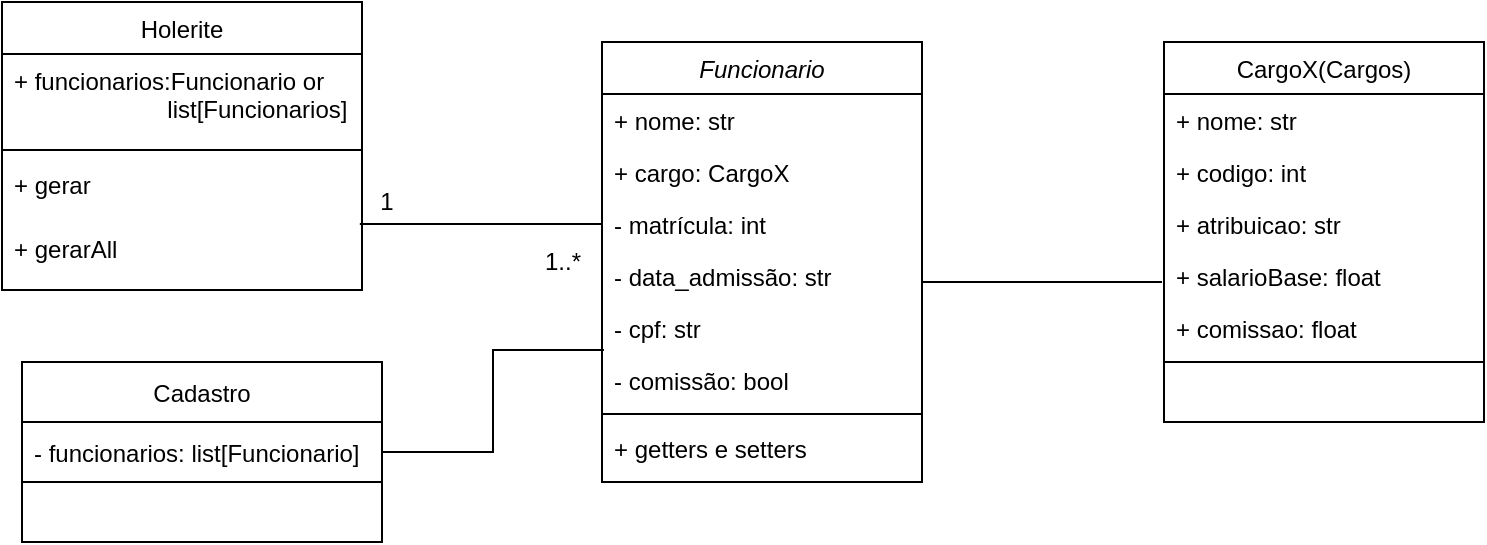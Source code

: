 <mxfile version="20.0.3" type="device" pages="2"><diagram id="C5RBs43oDa-KdzZeNtuy" name="Funcionarios"><mxGraphModel dx="1038" dy="536" grid="1" gridSize="10" guides="1" tooltips="1" connect="1" arrows="1" fold="1" page="1" pageScale="1" pageWidth="827" pageHeight="1169" math="0" shadow="0"><root><mxCell id="WIyWlLk6GJQsqaUBKTNV-0"/><mxCell id="WIyWlLk6GJQsqaUBKTNV-1" parent="WIyWlLk6GJQsqaUBKTNV-0"/><mxCell id="Nu6Y_Vx8p5GJ8-5G-T0q-3" style="edgeStyle=elbowEdgeStyle;rounded=0;jumpStyle=none;orthogonalLoop=1;jettySize=auto;html=1;endArrow=default;endFill=0;strokeColor=default;strokeWidth=1;" edge="1" parent="WIyWlLk6GJQsqaUBKTNV-1" source="zkfFHV4jXpPFQw0GAbJ--0"><mxGeometry relative="1" as="geometry"><mxPoint x="640" y="290" as="targetPoint"/><Array as="points"><mxPoint x="600" y="290"/></Array></mxGeometry></mxCell><mxCell id="zkfFHV4jXpPFQw0GAbJ--0" value="Funcionario" style="swimlane;fontStyle=2;align=center;verticalAlign=top;childLayout=stackLayout;horizontal=1;startSize=26;horizontalStack=0;resizeParent=1;resizeLast=0;collapsible=1;marginBottom=0;rounded=0;shadow=0;strokeWidth=1;" parent="WIyWlLk6GJQsqaUBKTNV-1" vertex="1"><mxGeometry x="360" y="170" width="160" height="220" as="geometry"><mxRectangle x="220" y="80" width="160" height="26" as="alternateBounds"/></mxGeometry></mxCell><mxCell id="zkfFHV4jXpPFQw0GAbJ--1" value="+ nome: str" style="text;align=left;verticalAlign=top;spacingLeft=4;spacingRight=4;overflow=hidden;rotatable=0;points=[[0,0.5],[1,0.5]];portConstraint=eastwest;" parent="zkfFHV4jXpPFQw0GAbJ--0" vertex="1"><mxGeometry y="26" width="160" height="26" as="geometry"/></mxCell><mxCell id="zkfFHV4jXpPFQw0GAbJ--2" value="+ cargo: CargoX" style="text;align=left;verticalAlign=top;spacingLeft=4;spacingRight=4;overflow=hidden;rotatable=0;points=[[0,0.5],[1,0.5]];portConstraint=eastwest;rounded=0;shadow=0;html=0;" parent="zkfFHV4jXpPFQw0GAbJ--0" vertex="1"><mxGeometry y="52" width="160" height="26" as="geometry"/></mxCell><mxCell id="Nu6Y_Vx8p5GJ8-5G-T0q-6" value="- matrícula: int" style="text;align=left;verticalAlign=top;spacingLeft=4;spacingRight=4;overflow=hidden;rotatable=0;points=[[0,0.5],[1,0.5]];portConstraint=eastwest;rounded=0;shadow=0;html=0;" vertex="1" parent="zkfFHV4jXpPFQw0GAbJ--0"><mxGeometry y="78" width="160" height="26" as="geometry"/></mxCell><mxCell id="_27NQwwE6ficASjgGsp_-1" value="- data_admissão: str" style="text;align=left;verticalAlign=top;spacingLeft=4;spacingRight=4;overflow=hidden;rotatable=0;points=[[0,0.5],[1,0.5]];portConstraint=eastwest;rounded=0;shadow=0;html=0;" vertex="1" parent="zkfFHV4jXpPFQw0GAbJ--0"><mxGeometry y="104" width="160" height="26" as="geometry"/></mxCell><mxCell id="_27NQwwE6ficASjgGsp_-2" value="- cpf: str" style="text;align=left;verticalAlign=top;spacingLeft=4;spacingRight=4;overflow=hidden;rotatable=0;points=[[0,0.5],[1,0.5]];portConstraint=eastwest;rounded=0;shadow=0;html=0;" vertex="1" parent="zkfFHV4jXpPFQw0GAbJ--0"><mxGeometry y="130" width="160" height="26" as="geometry"/></mxCell><mxCell id="_27NQwwE6ficASjgGsp_-0" value="- comissão: bool" style="text;align=left;verticalAlign=top;spacingLeft=4;spacingRight=4;overflow=hidden;rotatable=0;points=[[0,0.5],[1,0.5]];portConstraint=eastwest;rounded=0;shadow=0;html=0;" vertex="1" parent="zkfFHV4jXpPFQw0GAbJ--0"><mxGeometry y="156" width="160" height="26" as="geometry"/></mxCell><mxCell id="zkfFHV4jXpPFQw0GAbJ--4" value="" style="line;html=1;strokeWidth=1;align=left;verticalAlign=middle;spacingTop=-1;spacingLeft=3;spacingRight=3;rotatable=0;labelPosition=right;points=[];portConstraint=eastwest;" parent="zkfFHV4jXpPFQw0GAbJ--0" vertex="1"><mxGeometry y="182" width="160" height="8" as="geometry"/></mxCell><mxCell id="zkfFHV4jXpPFQw0GAbJ--5" value="+ getters e setters" style="text;align=left;verticalAlign=top;spacingLeft=4;spacingRight=4;overflow=hidden;rotatable=0;points=[[0,0.5],[1,0.5]];portConstraint=eastwest;" parent="zkfFHV4jXpPFQw0GAbJ--0" vertex="1"><mxGeometry y="190" width="160" height="26" as="geometry"/></mxCell><mxCell id="zkfFHV4jXpPFQw0GAbJ--6" value="Holerite&#xA;" style="swimlane;fontStyle=0;align=center;verticalAlign=top;childLayout=stackLayout;horizontal=1;startSize=26;horizontalStack=0;resizeParent=1;resizeLast=0;collapsible=1;marginBottom=0;rounded=0;shadow=0;strokeWidth=1;" parent="WIyWlLk6GJQsqaUBKTNV-1" vertex="1"><mxGeometry x="60" y="150" width="180" height="144" as="geometry"><mxRectangle x="130" y="380" width="160" height="26" as="alternateBounds"/></mxGeometry></mxCell><mxCell id="zkfFHV4jXpPFQw0GAbJ--8" value="+ funcionarios:Funcionario or&#xA;                       list[Funcionarios]&#xA;" style="text;align=left;verticalAlign=top;spacingLeft=4;spacingRight=4;overflow=hidden;rotatable=0;points=[[0,0.5],[1,0.5]];portConstraint=eastwest;rounded=0;shadow=0;html=0;" parent="zkfFHV4jXpPFQw0GAbJ--6" vertex="1"><mxGeometry y="26" width="180" height="44" as="geometry"/></mxCell><mxCell id="zkfFHV4jXpPFQw0GAbJ--9" value="" style="line;html=1;strokeWidth=1;align=left;verticalAlign=middle;spacingTop=-1;spacingLeft=3;spacingRight=3;rotatable=0;labelPosition=right;points=[];portConstraint=eastwest;" parent="zkfFHV4jXpPFQw0GAbJ--6" vertex="1"><mxGeometry y="70" width="180" height="8" as="geometry"/></mxCell><mxCell id="KvXBAvV9iPeI5a9uQ1in-4" value="+ gerar" style="text;align=left;verticalAlign=top;spacingLeft=4;spacingRight=4;overflow=hidden;rotatable=0;points=[[0,0.5],[1,0.5]];portConstraint=eastwest;rounded=0;shadow=0;html=0;" vertex="1" parent="zkfFHV4jXpPFQw0GAbJ--6"><mxGeometry y="78" width="180" height="32" as="geometry"/></mxCell><mxCell id="KvXBAvV9iPeI5a9uQ1in-5" value="+ gerarAll" style="text;align=left;verticalAlign=top;spacingLeft=4;spacingRight=4;overflow=hidden;rotatable=0;points=[[0,0.5],[1,0.5]];portConstraint=eastwest;rounded=0;shadow=0;html=0;" vertex="1" parent="zkfFHV4jXpPFQw0GAbJ--6"><mxGeometry y="110" width="180" height="34" as="geometry"/></mxCell><mxCell id="zkfFHV4jXpPFQw0GAbJ--17" value="CargoX(Cargos)" style="swimlane;fontStyle=0;align=center;verticalAlign=top;childLayout=stackLayout;horizontal=1;startSize=26;horizontalStack=0;resizeParent=1;resizeLast=0;collapsible=1;marginBottom=0;rounded=0;shadow=0;strokeWidth=1;swimlaneLine=1;" parent="WIyWlLk6GJQsqaUBKTNV-1" vertex="1"><mxGeometry x="641" y="170" width="160" height="190" as="geometry"><mxRectangle x="550" y="140" width="160" height="26" as="alternateBounds"/></mxGeometry></mxCell><mxCell id="zkfFHV4jXpPFQw0GAbJ--18" value="+ nome: str" style="text;align=left;verticalAlign=top;spacingLeft=4;spacingRight=4;overflow=hidden;rotatable=0;points=[[0,0.5],[1,0.5]];portConstraint=eastwest;" parent="zkfFHV4jXpPFQw0GAbJ--17" vertex="1"><mxGeometry y="26" width="160" height="26" as="geometry"/></mxCell><mxCell id="_27NQwwE6ficASjgGsp_-34" value="+ codigo: int" style="text;align=left;verticalAlign=top;spacingLeft=4;spacingRight=4;overflow=hidden;rotatable=0;points=[[0,0.5],[1,0.5]];portConstraint=eastwest;" vertex="1" parent="zkfFHV4jXpPFQw0GAbJ--17"><mxGeometry y="52" width="160" height="26" as="geometry"/></mxCell><mxCell id="zkfFHV4jXpPFQw0GAbJ--19" value="+ atribuicao: str" style="text;align=left;verticalAlign=top;spacingLeft=4;spacingRight=4;overflow=hidden;rotatable=0;points=[[0,0.5],[1,0.5]];portConstraint=eastwest;rounded=0;shadow=0;html=0;" parent="zkfFHV4jXpPFQw0GAbJ--17" vertex="1"><mxGeometry y="78" width="160" height="26" as="geometry"/></mxCell><mxCell id="zkfFHV4jXpPFQw0GAbJ--20" value="+ salarioBase: float" style="text;align=left;verticalAlign=top;spacingLeft=4;spacingRight=4;overflow=hidden;rotatable=0;points=[[0,0.5],[1,0.5]];portConstraint=eastwest;rounded=0;shadow=0;html=0;" parent="zkfFHV4jXpPFQw0GAbJ--17" vertex="1"><mxGeometry y="104" width="160" height="26" as="geometry"/></mxCell><mxCell id="_27NQwwE6ficASjgGsp_-35" value="+ comissao: float" style="text;align=left;verticalAlign=top;spacingLeft=4;spacingRight=4;overflow=hidden;rotatable=0;points=[[0,0.5],[1,0.5]];portConstraint=eastwest;rounded=0;shadow=0;html=0;" vertex="1" parent="zkfFHV4jXpPFQw0GAbJ--17"><mxGeometry y="130" width="160" height="26" as="geometry"/></mxCell><mxCell id="zkfFHV4jXpPFQw0GAbJ--23" value="" style="line;html=1;strokeWidth=1;align=left;verticalAlign=middle;spacingTop=-1;spacingLeft=3;spacingRight=3;rotatable=0;labelPosition=right;points=[];portConstraint=eastwest;" parent="zkfFHV4jXpPFQw0GAbJ--17" vertex="1"><mxGeometry y="156" width="160" height="8" as="geometry"/></mxCell><mxCell id="_27NQwwE6ficASjgGsp_-30" value="Cadastro" style="swimlane;fontStyle=0;childLayout=stackLayout;horizontal=1;startSize=30;horizontalStack=0;resizeParent=1;resizeParentMax=0;resizeLast=0;collapsible=1;marginBottom=0;" vertex="1" parent="WIyWlLk6GJQsqaUBKTNV-1"><mxGeometry x="70" y="330" width="180" height="90" as="geometry"/></mxCell><mxCell id="_27NQwwE6ficASjgGsp_-31" value="- funcionarios: list[Funcionario]" style="text;strokeColor=none;fillColor=none;align=left;verticalAlign=middle;spacingLeft=4;spacingRight=4;overflow=hidden;points=[[0,0.5],[1,0.5]];portConstraint=eastwest;rotatable=0;" vertex="1" parent="_27NQwwE6ficASjgGsp_-30"><mxGeometry y="30" width="180" height="30" as="geometry"/></mxCell><mxCell id="_27NQwwE6ficASjgGsp_-33" value="" style="text;strokeColor=default;fillColor=none;align=left;verticalAlign=middle;spacingLeft=4;spacingRight=4;overflow=hidden;points=[[0,0.5],[1,0.5]];portConstraint=eastwest;rotatable=0;" vertex="1" parent="_27NQwwE6ficASjgGsp_-30"><mxGeometry y="60" width="180" height="30" as="geometry"/></mxCell><mxCell id="Nu6Y_Vx8p5GJ8-5G-T0q-4" style="edgeStyle=elbowEdgeStyle;rounded=0;jumpStyle=none;orthogonalLoop=1;jettySize=auto;html=1;exitX=0.5;exitY=0;exitDx=0;exitDy=0;endArrow=blockThin;endFill=0;strokeColor=default;strokeWidth=1;" edge="1" parent="WIyWlLk6GJQsqaUBKTNV-1" source="zkfFHV4jXpPFQw0GAbJ--17" target="zkfFHV4jXpPFQw0GAbJ--17"><mxGeometry relative="1" as="geometry"/></mxCell><mxCell id="Nu6Y_Vx8p5GJ8-5G-T0q-7" style="edgeStyle=elbowEdgeStyle;rounded=0;jumpStyle=none;orthogonalLoop=1;jettySize=auto;html=1;exitX=0.75;exitY=0;exitDx=0;exitDy=0;endArrow=blockThin;endFill=0;strokeColor=default;strokeWidth=1;" edge="1" parent="WIyWlLk6GJQsqaUBKTNV-1" source="_27NQwwE6ficASjgGsp_-30" target="_27NQwwE6ficASjgGsp_-30"><mxGeometry relative="1" as="geometry"/></mxCell><mxCell id="KvXBAvV9iPeI5a9uQ1in-0" style="edgeStyle=elbowEdgeStyle;rounded=0;jumpStyle=none;orthogonalLoop=1;jettySize=auto;html=1;entryX=0.006;entryY=0.923;entryDx=0;entryDy=0;entryPerimeter=0;endArrow=default;endFill=0;strokeColor=default;strokeWidth=1;" edge="1" parent="WIyWlLk6GJQsqaUBKTNV-1" source="_27NQwwE6ficASjgGsp_-31" target="_27NQwwE6ficASjgGsp_-2"><mxGeometry relative="1" as="geometry"/></mxCell><mxCell id="KvXBAvV9iPeI5a9uQ1in-6" style="edgeStyle=elbowEdgeStyle;rounded=0;jumpStyle=none;orthogonalLoop=1;jettySize=auto;html=1;entryX=0.994;entryY=0.029;entryDx=0;entryDy=0;entryPerimeter=0;endArrow=default;endFill=0;strokeColor=default;strokeWidth=1;" edge="1" parent="WIyWlLk6GJQsqaUBKTNV-1" source="Nu6Y_Vx8p5GJ8-5G-T0q-6" target="KvXBAvV9iPeI5a9uQ1in-5"><mxGeometry relative="1" as="geometry"/></mxCell><mxCell id="KvXBAvV9iPeI5a9uQ1in-7" value="1" style="text;html=1;align=center;verticalAlign=middle;resizable=0;points=[];autosize=1;strokeColor=none;fillColor=none;" vertex="1" parent="WIyWlLk6GJQsqaUBKTNV-1"><mxGeometry x="237" y="235" width="30" height="30" as="geometry"/></mxCell><mxCell id="KvXBAvV9iPeI5a9uQ1in-8" value="1..*" style="text;html=1;align=center;verticalAlign=middle;resizable=0;points=[];autosize=1;strokeColor=none;fillColor=none;" vertex="1" parent="WIyWlLk6GJQsqaUBKTNV-1"><mxGeometry x="320" y="265" width="40" height="30" as="geometry"/></mxCell></root></mxGraphModel></diagram><diagram id="3ZT9mI9rkR45PApKqGYP" name="Cargos"><mxGraphModel dx="1038" dy="536" grid="1" gridSize="10" guides="1" tooltips="1" connect="1" arrows="1" fold="1" page="1" pageScale="1" pageWidth="827" pageHeight="1169" math="0" shadow="0"><root><mxCell id="0"/><mxCell id="1" parent="0"/><mxCell id="mHyDDnKqbvMKKiteNxkg-24" style="edgeStyle=elbowEdgeStyle;rounded=0;jumpStyle=none;orthogonalLoop=1;jettySize=auto;html=1;endArrow=blockThin;endSize=15;endFill=0;strokeWidth=1;" edge="1" parent="1"><mxGeometry relative="1" as="geometry"><mxPoint x="350" y="236" as="targetPoint"/><mxPoint x="429" y="302" as="sourcePoint"/><Array as="points"><mxPoint x="350" y="302"/></Array></mxGeometry></mxCell><mxCell id="5ysQpiXRLKry2k1ZYWtx-1" value="DevMobJr" style="swimlane;fontStyle=0;childLayout=stackLayout;horizontal=1;startSize=26;fillColor=none;horizontalStack=0;resizeParent=1;resizeParentMax=0;resizeLast=0;collapsible=1;marginBottom=0;strokeColor=default;" vertex="1" parent="1"><mxGeometry x="429" y="280" width="140" height="52" as="geometry"/></mxCell><mxCell id="mHyDDnKqbvMKKiteNxkg-26" style="edgeStyle=elbowEdgeStyle;rounded=0;jumpStyle=none;orthogonalLoop=1;jettySize=auto;html=1;endArrow=blockThin;endSize=15;endFill=0;strokeWidth=1;" edge="1" parent="1"><mxGeometry relative="1" as="geometry"><mxPoint x="270" y="237" as="targetPoint"/><mxPoint x="196" y="307" as="sourcePoint"/><Array as="points"><mxPoint x="270" y="307"/></Array></mxGeometry></mxCell><mxCell id="5ysQpiXRLKry2k1ZYWtx-5" value="DevMobSr" style="swimlane;fontStyle=0;childLayout=stackLayout;horizontal=1;startSize=26;fillColor=none;horizontalStack=0;resizeParent=1;resizeParentMax=0;resizeLast=0;collapsible=1;marginBottom=0;strokeColor=default;" vertex="1" parent="1"><mxGeometry x="56" y="280" width="140" height="52" as="geometry"/></mxCell><mxCell id="mHyDDnKqbvMKKiteNxkg-25" style="edgeStyle=elbowEdgeStyle;rounded=0;jumpStyle=none;orthogonalLoop=1;jettySize=auto;html=1;entryX=0.5;entryY=1;entryDx=0;entryDy=0;endArrow=blockThin;endSize=15;endFill=0;strokeWidth=1;" edge="1" parent="1" source="5ysQpiXRLKry2k1ZYWtx-9" target="VjOV2nT7k3iF8K0uuuEA-1"><mxGeometry relative="1" as="geometry"/></mxCell><mxCell id="5ysQpiXRLKry2k1ZYWtx-9" value="DevMobPleno" style="swimlane;fontStyle=0;childLayout=stackLayout;horizontal=1;startSize=26;fillColor=none;horizontalStack=0;resizeParent=1;resizeParentMax=0;resizeLast=0;collapsible=1;marginBottom=0;strokeColor=default;" vertex="1" parent="1"><mxGeometry x="250" y="332" width="140" height="52" as="geometry"/></mxCell><mxCell id="VjOV2nT7k3iF8K0uuuEA-10" style="edgeStyle=orthogonalEdgeStyle;rounded=0;orthogonalLoop=1;jettySize=auto;html=1;exitX=0.5;exitY=0;exitDx=0;exitDy=0;endArrow=blockThin;endFill=0;endSize=20;" edge="1" parent="1" source="5ysQpiXRLKry2k1ZYWtx-14" target="VjOV2nT7k3iF8K0uuuEA-5"><mxGeometry relative="1" as="geometry"><Array as="points"><mxPoint x="90" y="104"/><mxPoint x="180" y="104"/><mxPoint x="180" y="124"/></Array></mxGeometry></mxCell><mxCell id="5ysQpiXRLKry2k1ZYWtx-14" value="Gerente de Projetos" style="swimlane;fontStyle=0;childLayout=stackLayout;horizontal=1;startSize=26;fillColor=none;horizontalStack=0;resizeParent=1;resizeParentMax=0;resizeLast=0;collapsible=1;marginBottom=0;strokeColor=default;" vertex="1" parent="1"><mxGeometry x="20" y="124" width="140" height="52" as="geometry"/></mxCell><mxCell id="mHyDDnKqbvMKKiteNxkg-20" style="edgeStyle=orthogonalEdgeStyle;rounded=0;orthogonalLoop=1;jettySize=auto;html=1;endArrow=blockThin;endFill=0;endSize=15;entryX=1;entryY=0.077;entryDx=0;entryDy=0;entryPerimeter=0;" edge="1" parent="1" source="5ysQpiXRLKry2k1ZYWtx-18" target="VjOV2nT7k3iF8K0uuuEA-4"><mxGeometry relative="1" as="geometry"/></mxCell><mxCell id="5ysQpiXRLKry2k1ZYWtx-18" value="CientistaDeDados" style="swimlane;fontStyle=0;childLayout=stackLayout;horizontal=1;startSize=26;fillColor=none;horizontalStack=0;resizeParent=1;resizeParentMax=0;resizeLast=0;collapsible=1;marginBottom=0;strokeColor=default;" vertex="1" parent="1"><mxGeometry x="480" y="20" width="140" height="52" as="geometry"/></mxCell><mxCell id="mHyDDnKqbvMKKiteNxkg-22" style="edgeStyle=elbowEdgeStyle;rounded=0;jumpStyle=none;orthogonalLoop=1;jettySize=auto;html=1;entryX=1;entryY=0.231;entryDx=0;entryDy=0;entryPerimeter=0;endArrow=blockThin;endSize=15;endFill=0;strokeWidth=1;" edge="1" parent="1" source="5ysQpiXRLKry2k1ZYWtx-22" target="VjOV2nT7k3iF8K0uuuEA-5"><mxGeometry relative="1" as="geometry"/></mxCell><mxCell id="5ysQpiXRLKry2k1ZYWtx-22" value="EspecialistaBI" style="swimlane;fontStyle=0;childLayout=stackLayout;horizontal=1;startSize=26;fillColor=none;horizontalStack=0;resizeParent=1;resizeParentMax=0;resizeLast=0;collapsible=1;marginBottom=0;strokeColor=default;" vertex="1" parent="1"><mxGeometry x="480" y="160" width="140" height="52" as="geometry"/></mxCell><mxCell id="VjOV2nT7k3iF8K0uuuEA-1" value="&lt;&lt;Cargos&gt;&gt;" style="swimlane;fontStyle=0;align=center;verticalAlign=top;childLayout=stackLayout;horizontal=1;startSize=26;horizontalStack=0;resizeParent=1;resizeLast=0;collapsible=1;marginBottom=0;rounded=0;shadow=0;strokeWidth=1;swimlaneLine=1;" vertex="1" parent="1"><mxGeometry x="240" y="20" width="160" height="216" as="geometry"><mxRectangle x="550" y="140" width="160" height="26" as="alternateBounds"/></mxGeometry></mxCell><mxCell id="VjOV2nT7k3iF8K0uuuEA-2" value="+ nome: str" style="text;align=left;verticalAlign=top;spacingLeft=4;spacingRight=4;overflow=hidden;rotatable=0;points=[[0,0.5],[1,0.5]];portConstraint=eastwest;" vertex="1" parent="VjOV2nT7k3iF8K0uuuEA-1"><mxGeometry y="26" width="160" height="26" as="geometry"/></mxCell><mxCell id="VjOV2nT7k3iF8K0uuuEA-3" value="+ codigo: int" style="text;align=left;verticalAlign=top;spacingLeft=4;spacingRight=4;overflow=hidden;rotatable=0;points=[[0,0.5],[1,0.5]];portConstraint=eastwest;" vertex="1" parent="VjOV2nT7k3iF8K0uuuEA-1"><mxGeometry y="52" width="160" height="26" as="geometry"/></mxCell><mxCell id="VjOV2nT7k3iF8K0uuuEA-4" value="+ atribuicao: str" style="text;align=left;verticalAlign=top;spacingLeft=4;spacingRight=4;overflow=hidden;rotatable=0;points=[[0,0.5],[1,0.5]];portConstraint=eastwest;rounded=0;shadow=0;html=0;" vertex="1" parent="VjOV2nT7k3iF8K0uuuEA-1"><mxGeometry y="78" width="160" height="26" as="geometry"/></mxCell><mxCell id="VjOV2nT7k3iF8K0uuuEA-5" value="+ salarioBase: float" style="text;align=left;verticalAlign=top;spacingLeft=4;spacingRight=4;overflow=hidden;rotatable=0;points=[[0,0.5],[1,0.5]];portConstraint=eastwest;rounded=0;shadow=0;html=0;" vertex="1" parent="VjOV2nT7k3iF8K0uuuEA-1"><mxGeometry y="104" width="160" height="26" as="geometry"/></mxCell><mxCell id="VjOV2nT7k3iF8K0uuuEA-6" value="+ comissao: float" style="text;align=left;verticalAlign=top;spacingLeft=4;spacingRight=4;overflow=hidden;rotatable=0;points=[[0,0.5],[1,0.5]];portConstraint=eastwest;rounded=0;shadow=0;html=0;" vertex="1" parent="VjOV2nT7k3iF8K0uuuEA-1"><mxGeometry y="130" width="160" height="26" as="geometry"/></mxCell><mxCell id="VjOV2nT7k3iF8K0uuuEA-7" value="" style="line;html=1;strokeWidth=1;align=left;verticalAlign=middle;spacingTop=-1;spacingLeft=3;spacingRight=3;rotatable=0;labelPosition=right;points=[];portConstraint=eastwest;" vertex="1" parent="VjOV2nT7k3iF8K0uuuEA-1"><mxGeometry y="156" width="160" height="8" as="geometry"/></mxCell><mxCell id="mHyDDnKqbvMKKiteNxkg-18" style="edgeStyle=elbowEdgeStyle;rounded=0;jumpStyle=none;orthogonalLoop=1;jettySize=auto;html=1;exitX=0.5;exitY=0;exitDx=0;exitDy=0;endArrow=blockThin;endFill=0;strokeWidth=1;" edge="1" parent="1" source="5ysQpiXRLKry2k1ZYWtx-18" target="5ysQpiXRLKry2k1ZYWtx-18"><mxGeometry relative="1" as="geometry"/></mxCell><mxCell id="u1n1PcTudGqG7_Tmjk2x-1" style="edgeStyle=elbowEdgeStyle;rounded=0;jumpStyle=none;orthogonalLoop=1;jettySize=auto;html=1;exitX=0.75;exitY=0;exitDx=0;exitDy=0;endArrow=blockThin;endFill=0;strokeWidth=1;" edge="1" parent="1" source="5ysQpiXRLKry2k1ZYWtx-14" target="5ysQpiXRLKry2k1ZYWtx-14"><mxGeometry relative="1" as="geometry"/></mxCell></root></mxGraphModel></diagram></mxfile>